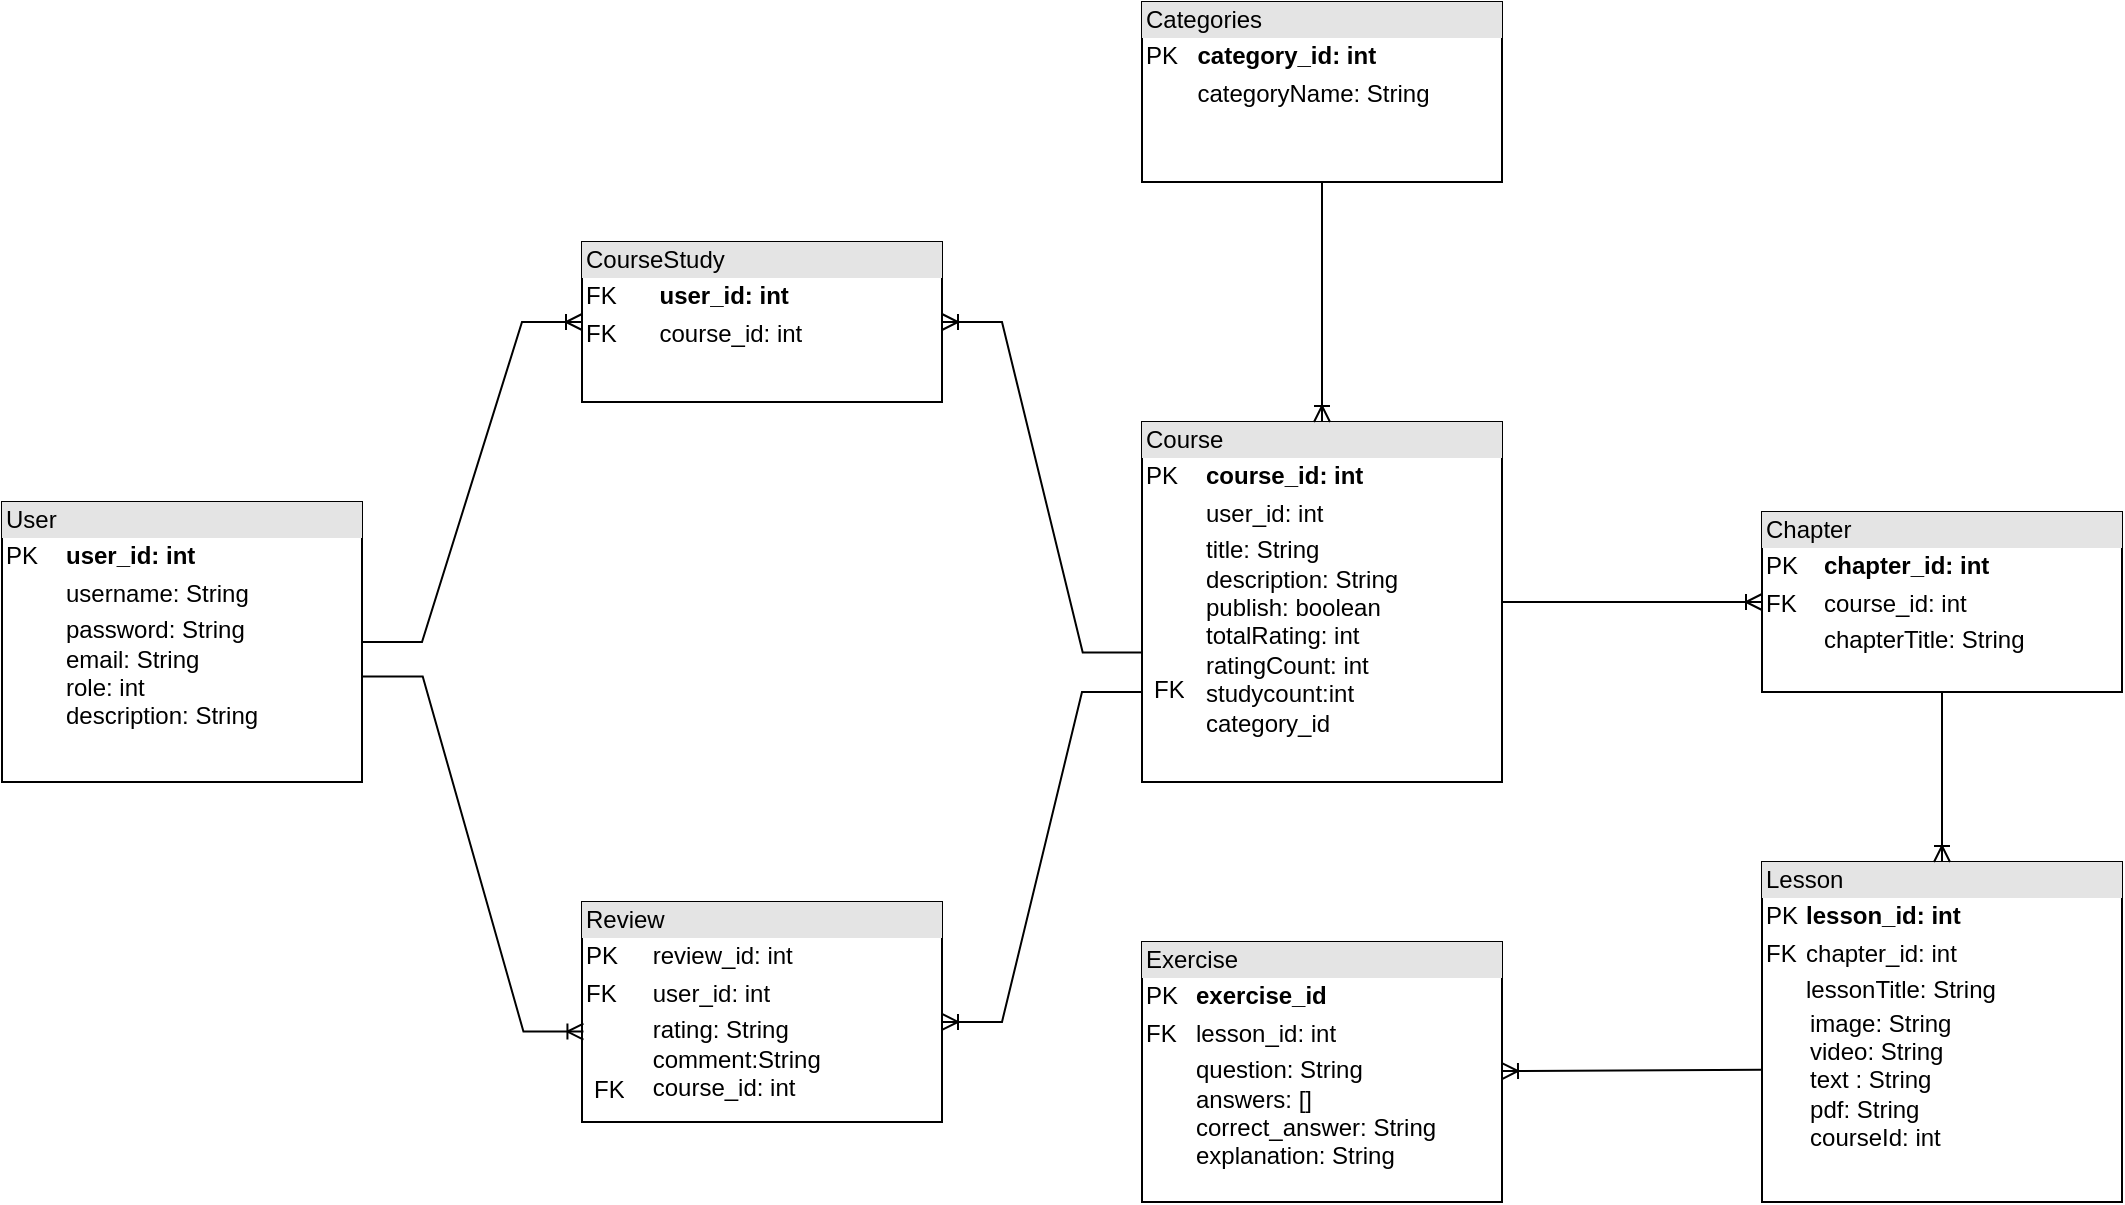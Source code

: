 <mxfile version="24.4.9" type="device">
  <diagram name="Page-1" id="z4z59dIieZJJ6UXaU0uB">
    <mxGraphModel dx="1042" dy="1669" grid="1" gridSize="10" guides="1" tooltips="1" connect="1" arrows="1" fold="1" page="1" pageScale="1" pageWidth="850" pageHeight="1100" math="0" shadow="0">
      <root>
        <mxCell id="0" />
        <mxCell id="1" parent="0" />
        <mxCell id="EUf47M9rQOZmV5FWu8hT-5" value="&lt;div style=&quot;box-sizing:border-box;width:100%;background:#e4e4e4;padding:2px;&quot;&gt;User&amp;nbsp;&lt;/div&gt;&lt;table style=&quot;width:100%;font-size:1em;&quot; cellpadding=&quot;2&quot; cellspacing=&quot;0&quot;&gt;&lt;tbody&gt;&lt;tr&gt;&lt;td&gt;PK&lt;/td&gt;&lt;td&gt;&lt;b&gt;user_id: int&lt;/b&gt;&lt;/td&gt;&lt;/tr&gt;&lt;tr&gt;&lt;td&gt;&lt;br&gt;&lt;/td&gt;&lt;td&gt;username: String&lt;br&gt;&lt;/td&gt;&lt;/tr&gt;&lt;tr&gt;&lt;td&gt;&lt;/td&gt;&lt;td&gt;&lt;span style=&quot;font-size: 12px;&quot;&gt;password: String&lt;br&gt;&lt;/span&gt;email: String&lt;br&gt;role: int&lt;br&gt;&lt;span style=&quot;font-size: 12px;&quot;&gt;description: String&lt;/span&gt;&lt;br&gt;&lt;/td&gt;&lt;/tr&gt;&lt;/tbody&gt;&lt;/table&gt;&lt;br&gt;&lt;div&gt;&lt;br&gt;&lt;/div&gt;" style="verticalAlign=top;align=left;overflow=fill;html=1;whiteSpace=wrap;" parent="1" vertex="1">
          <mxGeometry x="240" y="230" width="180" height="140" as="geometry" />
        </mxCell>
        <mxCell id="XFsnvn7qb66WLmklrVD2-1" value="&lt;div style=&quot;box-sizing:border-box;width:100%;background:#e4e4e4;padding:2px;&quot;&gt;CourseStudy&lt;/div&gt;&lt;table style=&quot;width:100%;font-size:1em;&quot; cellpadding=&quot;2&quot; cellspacing=&quot;0&quot;&gt;&lt;tbody&gt;&lt;tr&gt;&lt;td&gt;FK&lt;/td&gt;&lt;td&gt;&lt;b&gt;user_id: int&lt;br&gt;&lt;/b&gt;&lt;/td&gt;&lt;/tr&gt;&lt;tr&gt;&lt;td&gt;FK&lt;/td&gt;&lt;td&gt;course_id: int&lt;/td&gt;&lt;/tr&gt;&lt;tr&gt;&lt;td&gt;&lt;/td&gt;&lt;td&gt;&lt;br&gt;&lt;/td&gt;&lt;/tr&gt;&lt;/tbody&gt;&lt;/table&gt;" style="verticalAlign=top;align=left;overflow=fill;html=1;whiteSpace=wrap;" parent="1" vertex="1">
          <mxGeometry x="530" y="100" width="180" height="80" as="geometry" />
        </mxCell>
        <mxCell id="XFsnvn7qb66WLmklrVD2-2" value="&lt;div style=&quot;box-sizing:border-box;width:100%;background:#e4e4e4;padding:2px;&quot;&gt;Course&lt;/div&gt;&lt;table style=&quot;width:100%;font-size:1em;&quot; cellpadding=&quot;2&quot; cellspacing=&quot;0&quot;&gt;&lt;tbody&gt;&lt;tr&gt;&lt;td&gt;PK&lt;/td&gt;&lt;td&gt;&lt;b&gt;course_id: int&lt;/b&gt;&lt;/td&gt;&lt;/tr&gt;&lt;tr&gt;&lt;td&gt;&lt;br&gt;&lt;/td&gt;&lt;td&gt;user_id: int&lt;br&gt;&lt;/td&gt;&lt;/tr&gt;&lt;tr&gt;&lt;td&gt;&lt;/td&gt;&lt;td&gt;title: String&lt;br&gt;description: String&lt;br&gt;publish: boolean&lt;br&gt;totalRating: int&lt;br&gt;ratingCount: int&lt;br&gt;studycount:int&lt;br&gt;category_id&lt;/td&gt;&lt;/tr&gt;&lt;/tbody&gt;&lt;/table&gt;" style="verticalAlign=top;align=left;overflow=fill;html=1;whiteSpace=wrap;" parent="1" vertex="1">
          <mxGeometry x="810" y="190" width="180" height="180" as="geometry" />
        </mxCell>
        <mxCell id="XFsnvn7qb66WLmklrVD2-3" value="&lt;div style=&quot;box-sizing:border-box;width:100%;background:#e4e4e4;padding:2px;&quot;&gt;Review&lt;/div&gt;&lt;table style=&quot;width:100%;font-size:1em;&quot; cellpadding=&quot;2&quot; cellspacing=&quot;0&quot;&gt;&lt;tbody&gt;&lt;tr&gt;&lt;td&gt;PK&lt;/td&gt;&lt;td&gt;review_id: int&lt;br&gt;&lt;/td&gt;&lt;/tr&gt;&lt;tr&gt;&lt;td&gt;FK&lt;br&gt;&lt;/td&gt;&lt;td&gt;user_id: int&lt;/td&gt;&lt;/tr&gt;&lt;tr&gt;&lt;td&gt;&lt;br&gt;&lt;/td&gt;&lt;td&gt;rating: String&lt;br&gt;comment:String&lt;br&gt;course_id: int&lt;/td&gt;&lt;/tr&gt;&lt;/tbody&gt;&lt;/table&gt;" style="verticalAlign=top;align=left;overflow=fill;html=1;whiteSpace=wrap;" parent="1" vertex="1">
          <mxGeometry x="530" y="430" width="180" height="110" as="geometry" />
        </mxCell>
        <mxCell id="XFsnvn7qb66WLmklrVD2-4" value="&lt;div style=&quot;box-sizing:border-box;width:100%;background:#e4e4e4;padding:2px;&quot;&gt;&lt;span style=&quot;font-size: 12px;&quot;&gt;Categories&lt;/span&gt;&lt;br&gt;&lt;/div&gt;&lt;table style=&quot;width:100%;font-size:1em;&quot; cellpadding=&quot;2&quot; cellspacing=&quot;0&quot;&gt;&lt;tbody&gt;&lt;tr&gt;&lt;td&gt;PK&lt;/td&gt;&lt;td&gt;&lt;b&gt;category_id: int&lt;/b&gt;&lt;/td&gt;&lt;/tr&gt;&lt;tr&gt;&lt;td&gt;&lt;br&gt;&lt;/td&gt;&lt;td&gt;categoryName: String&lt;/td&gt;&lt;/tr&gt;&lt;tr&gt;&lt;td&gt;&lt;/td&gt;&lt;td&gt;&lt;br&gt;&lt;/td&gt;&lt;/tr&gt;&lt;/tbody&gt;&lt;/table&gt;" style="verticalAlign=top;align=left;overflow=fill;html=1;whiteSpace=wrap;" parent="1" vertex="1">
          <mxGeometry x="810" y="-20" width="180" height="90" as="geometry" />
        </mxCell>
        <mxCell id="XFsnvn7qb66WLmklrVD2-5" value="&lt;div style=&quot;box-sizing:border-box;width:100%;background:#e4e4e4;padding:2px;&quot;&gt;Chapter&lt;/div&gt;&lt;table style=&quot;width:100%;font-size:1em;&quot; cellpadding=&quot;2&quot; cellspacing=&quot;0&quot;&gt;&lt;tbody&gt;&lt;tr&gt;&lt;td&gt;PK&lt;/td&gt;&lt;td&gt;&lt;span style=&quot;font-size: 12px;&quot;&gt;&lt;b&gt;chapter_id: int&lt;/b&gt;&lt;/span&gt;&lt;/td&gt;&lt;/tr&gt;&lt;tr&gt;&lt;td&gt;FK&lt;/td&gt;&lt;td&gt;course_id: int&lt;/td&gt;&lt;/tr&gt;&lt;tr&gt;&lt;td&gt;&lt;/td&gt;&lt;td&gt;chapterTitle: String&lt;br&gt;&lt;br&gt;&lt;/td&gt;&lt;/tr&gt;&lt;/tbody&gt;&lt;/table&gt;" style="verticalAlign=top;align=left;overflow=fill;html=1;whiteSpace=wrap;" parent="1" vertex="1">
          <mxGeometry x="1120" y="235" width="180" height="90" as="geometry" />
        </mxCell>
        <mxCell id="XFsnvn7qb66WLmklrVD2-6" value="&lt;div style=&quot;box-sizing:border-box;width:100%;background:#e4e4e4;padding:2px;&quot;&gt;Lesson&lt;/div&gt;&lt;table style=&quot;width:100%;font-size:1em;&quot; cellpadding=&quot;2&quot; cellspacing=&quot;0&quot;&gt;&lt;tbody&gt;&lt;tr&gt;&lt;td&gt;PK&lt;/td&gt;&lt;td&gt;&lt;b&gt;lesson_id: int&lt;/b&gt;&lt;/td&gt;&lt;/tr&gt;&lt;tr&gt;&lt;td&gt;FK&lt;/td&gt;&lt;td&gt;chapter_id: int&lt;br&gt;&lt;/td&gt;&lt;/tr&gt;&lt;tr&gt;&lt;td&gt;&lt;/td&gt;&lt;td&gt;lessonTitle: String&lt;br&gt;&lt;table style=&quot;font-size: 1em; width: 180px;&quot; cellpadding=&quot;2&quot; cellspacing=&quot;0&quot;&gt;&lt;tbody&gt;&lt;tr&gt;&lt;td&gt;image: String&lt;br&gt;video: String&lt;br&gt;text : String&lt;br&gt;pdf: String&lt;br&gt;courseId: int&lt;/td&gt;&lt;/tr&gt;&lt;/tbody&gt;&lt;/table&gt;&lt;/td&gt;&lt;/tr&gt;&lt;/tbody&gt;&lt;/table&gt;" style="verticalAlign=top;align=left;overflow=fill;html=1;whiteSpace=wrap;" parent="1" vertex="1">
          <mxGeometry x="1120" y="410" width="180" height="170" as="geometry" />
        </mxCell>
        <mxCell id="XFsnvn7qb66WLmklrVD2-7" value="&lt;div style=&quot;box-sizing:border-box;width:100%;background:#e4e4e4;padding:2px;&quot;&gt;Exercise&lt;/div&gt;&lt;table style=&quot;width:100%;font-size:1em;&quot; cellpadding=&quot;2&quot; cellspacing=&quot;0&quot;&gt;&lt;tbody&gt;&lt;tr&gt;&lt;td&gt;PK&lt;/td&gt;&lt;td&gt;&lt;b&gt;exercise_id&lt;/b&gt;&lt;/td&gt;&lt;/tr&gt;&lt;tr&gt;&lt;td&gt;FK&lt;/td&gt;&lt;td&gt;lesson_id: int&lt;/td&gt;&lt;/tr&gt;&lt;tr&gt;&lt;td&gt;&lt;/td&gt;&lt;td&gt;question: String&lt;br&gt;answers: []&lt;br&gt;&lt;span style=&quot;font-size: 12px;&quot;&gt;correct_answer: String&lt;br&gt;explanation: String&lt;/span&gt;&lt;br&gt;&lt;/td&gt;&lt;/tr&gt;&lt;/tbody&gt;&lt;/table&gt;" style="verticalAlign=top;align=left;overflow=fill;html=1;whiteSpace=wrap;" parent="1" vertex="1">
          <mxGeometry x="810" y="450" width="180" height="130" as="geometry" />
        </mxCell>
        <mxCell id="XFsnvn7qb66WLmklrVD2-9" value="" style="edgeStyle=entityRelationEdgeStyle;fontSize=12;html=1;endArrow=ERoneToMany;rounded=0;entryX=0;entryY=0.5;entryDx=0;entryDy=0;" parent="1" source="EUf47M9rQOZmV5FWu8hT-5" target="XFsnvn7qb66WLmklrVD2-1" edge="1">
          <mxGeometry width="100" height="100" relative="1" as="geometry">
            <mxPoint x="700" y="260" as="sourcePoint" />
            <mxPoint x="800" y="160" as="targetPoint" />
          </mxGeometry>
        </mxCell>
        <mxCell id="XFsnvn7qb66WLmklrVD2-10" value="" style="edgeStyle=entityRelationEdgeStyle;fontSize=12;html=1;endArrow=ERoneToMany;rounded=0;exitX=0.002;exitY=0.64;exitDx=0;exitDy=0;exitPerimeter=0;" parent="1" source="XFsnvn7qb66WLmklrVD2-2" target="XFsnvn7qb66WLmklrVD2-1" edge="1">
          <mxGeometry width="100" height="100" relative="1" as="geometry">
            <mxPoint x="640" y="320" as="sourcePoint" />
            <mxPoint x="740" y="220" as="targetPoint" />
          </mxGeometry>
        </mxCell>
        <mxCell id="XFsnvn7qb66WLmklrVD2-11" value="" style="edgeStyle=entityRelationEdgeStyle;fontSize=12;html=1;endArrow=ERoneToMany;rounded=0;exitX=1.002;exitY=0.623;exitDx=0;exitDy=0;exitPerimeter=0;entryX=0.004;entryY=0.589;entryDx=0;entryDy=0;entryPerimeter=0;" parent="1" source="EUf47M9rQOZmV5FWu8hT-5" target="XFsnvn7qb66WLmklrVD2-3" edge="1">
          <mxGeometry width="100" height="100" relative="1" as="geometry">
            <mxPoint x="700" y="440" as="sourcePoint" />
            <mxPoint x="800" y="340" as="targetPoint" />
          </mxGeometry>
        </mxCell>
        <mxCell id="XFsnvn7qb66WLmklrVD2-12" value="" style="edgeStyle=entityRelationEdgeStyle;fontSize=12;html=1;endArrow=ERoneToMany;rounded=0;entryX=1;entryY=0.545;entryDx=0;entryDy=0;entryPerimeter=0;exitX=0;exitY=0.75;exitDx=0;exitDy=0;" parent="1" source="XFsnvn7qb66WLmklrVD2-2" target="XFsnvn7qb66WLmklrVD2-3" edge="1">
          <mxGeometry width="100" height="100" relative="1" as="geometry">
            <mxPoint x="590" y="360" as="sourcePoint" />
            <mxPoint x="690" y="260" as="targetPoint" />
          </mxGeometry>
        </mxCell>
        <mxCell id="XFsnvn7qb66WLmklrVD2-15" value="" style="fontSize=12;html=1;endArrow=ERoneToMany;rounded=0;exitX=0;exitY=0.611;exitDx=0;exitDy=0;exitPerimeter=0;" parent="1" source="XFsnvn7qb66WLmklrVD2-6" target="XFsnvn7qb66WLmklrVD2-7" edge="1">
          <mxGeometry width="100" height="100" relative="1" as="geometry">
            <mxPoint x="1100" y="500" as="sourcePoint" />
            <mxPoint x="1190" y="370" as="targetPoint" />
          </mxGeometry>
        </mxCell>
        <mxCell id="XFsnvn7qb66WLmklrVD2-16" value="" style="fontSize=12;html=1;endArrow=ERoneToMany;rounded=0;exitX=0.5;exitY=1;exitDx=0;exitDy=0;entryX=0.5;entryY=0;entryDx=0;entryDy=0;" parent="1" source="XFsnvn7qb66WLmklrVD2-5" target="XFsnvn7qb66WLmklrVD2-6" edge="1">
          <mxGeometry width="100" height="100" relative="1" as="geometry">
            <mxPoint x="970" y="470" as="sourcePoint" />
            <mxPoint x="1070" y="370" as="targetPoint" />
          </mxGeometry>
        </mxCell>
        <mxCell id="XFsnvn7qb66WLmklrVD2-17" value="" style="fontSize=12;html=1;endArrow=ERoneToMany;rounded=0;exitX=1;exitY=0.5;exitDx=0;exitDy=0;entryX=0;entryY=0.5;entryDx=0;entryDy=0;" parent="1" source="XFsnvn7qb66WLmklrVD2-2" target="XFsnvn7qb66WLmklrVD2-5" edge="1">
          <mxGeometry width="100" height="100" relative="1" as="geometry">
            <mxPoint x="1220" y="330" as="sourcePoint" />
            <mxPoint x="1090" y="280" as="targetPoint" />
          </mxGeometry>
        </mxCell>
        <mxCell id="XFsnvn7qb66WLmklrVD2-18" value="" style="fontSize=12;html=1;endArrow=ERoneToMany;rounded=0;exitX=0.5;exitY=1;exitDx=0;exitDy=0;entryX=0.5;entryY=0;entryDx=0;entryDy=0;" parent="1" source="XFsnvn7qb66WLmklrVD2-4" target="XFsnvn7qb66WLmklrVD2-2" edge="1">
          <mxGeometry width="100" height="100" relative="1" as="geometry">
            <mxPoint x="880" y="110" as="sourcePoint" />
            <mxPoint x="880" y="210" as="targetPoint" />
          </mxGeometry>
        </mxCell>
        <mxCell id="XFsnvn7qb66WLmklrVD2-19" value="FK" style="text;strokeColor=none;fillColor=none;spacingLeft=4;spacingRight=4;overflow=hidden;rotatable=0;points=[[0,0.5],[1,0.5]];portConstraint=eastwest;fontSize=12;whiteSpace=wrap;html=1;" parent="1" vertex="1">
          <mxGeometry x="530" y="510" width="40" height="30" as="geometry" />
        </mxCell>
        <mxCell id="XFsnvn7qb66WLmklrVD2-20" value="FK" style="text;strokeColor=none;fillColor=none;spacingLeft=4;spacingRight=4;overflow=hidden;rotatable=0;points=[[0,0.5],[1,0.5]];portConstraint=eastwest;fontSize=12;whiteSpace=wrap;html=1;" parent="1" vertex="1">
          <mxGeometry x="810" y="310" width="40" height="30" as="geometry" />
        </mxCell>
      </root>
    </mxGraphModel>
  </diagram>
</mxfile>
